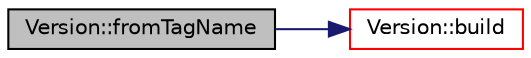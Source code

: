 digraph "Version::fromTagName"
{
 // LATEX_PDF_SIZE
  edge [fontname="Helvetica",fontsize="10",labelfontname="Helvetica",labelfontsize="10"];
  node [fontname="Helvetica",fontsize="10",shape=record];
  rankdir="LR";
  Node1 [label="Version::fromTagName",height=0.2,width=0.4,color="black", fillcolor="grey75", style="filled", fontcolor="black",tooltip=" "];
  Node1 -> Node2 [color="midnightblue",fontsize="10",style="solid",fontname="Helvetica"];
  Node2 [label="Version::build",height=0.2,width=0.4,color="red", fillcolor="white", style="filled",URL="$class_version.html#a7be1d512aece81b669d1146f68b9e49e",tooltip=" "];
}
